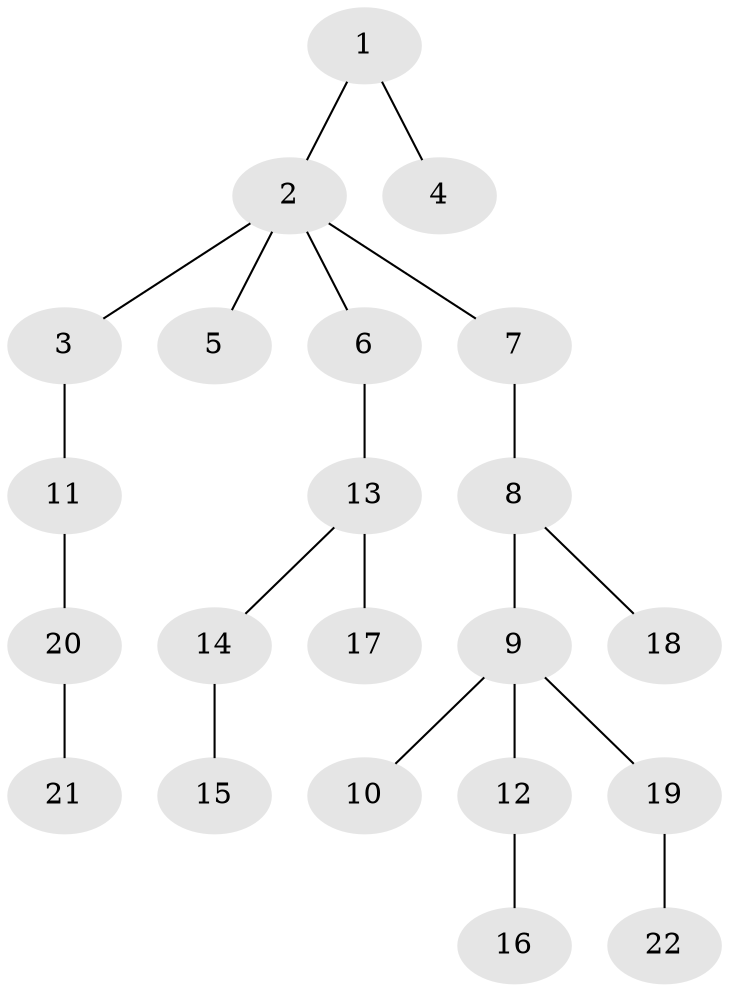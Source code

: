 // original degree distribution, {4: 0.05660377358490566, 6: 0.018867924528301886, 3: 0.09433962264150944, 2: 0.20754716981132076, 5: 0.07547169811320754, 1: 0.5471698113207547}
// Generated by graph-tools (version 1.1) at 2025/51/03/04/25 22:51:31]
// undirected, 22 vertices, 21 edges
graph export_dot {
  node [color=gray90,style=filled];
  1;
  2;
  3;
  4;
  5;
  6;
  7;
  8;
  9;
  10;
  11;
  12;
  13;
  14;
  15;
  16;
  17;
  18;
  19;
  20;
  21;
  22;
  1 -- 2 [weight=1.0];
  1 -- 4 [weight=1.0];
  2 -- 3 [weight=1.0];
  2 -- 5 [weight=1.0];
  2 -- 6 [weight=1.0];
  2 -- 7 [weight=1.0];
  3 -- 11 [weight=1.0];
  6 -- 13 [weight=1.0];
  7 -- 8 [weight=1.0];
  8 -- 9 [weight=1.0];
  8 -- 18 [weight=1.0];
  9 -- 10 [weight=1.0];
  9 -- 12 [weight=1.0];
  9 -- 19 [weight=1.0];
  11 -- 20 [weight=1.0];
  12 -- 16 [weight=1.0];
  13 -- 14 [weight=1.0];
  13 -- 17 [weight=1.0];
  14 -- 15 [weight=1.0];
  19 -- 22 [weight=1.0];
  20 -- 21 [weight=1.0];
}
